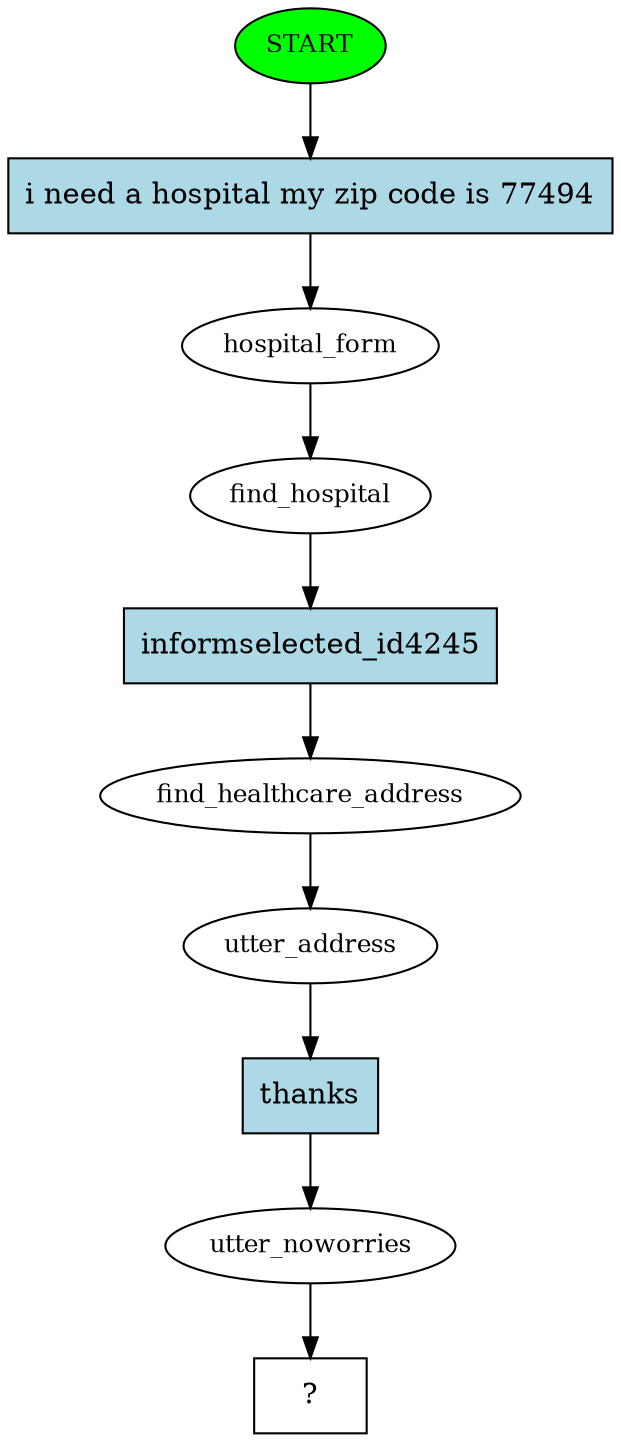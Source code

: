 digraph  {
0 [label=START, fillcolor=green, style=filled, fontsize=12, class="start active"];
1 [label=hospital_form, fontsize=12, class=active];
2 [label=find_hospital, fontsize=12, class=active];
3 [label=find_healthcare_address, fontsize=12, class=active];
4 [label=utter_address, fontsize=12, class=active];
5 [label=utter_noworries, fontsize=12, class=active];
6 [label="  ?  ", shape=rect, class="intent dashed active"];
7 [label="i need a hospital my zip code is 77494", shape=rect, style=filled, fillcolor=lightblue, class="intent active"];
8 [label=informselected_id4245, shape=rect, style=filled, fillcolor=lightblue, class="intent active"];
9 [label=thanks, shape=rect, style=filled, fillcolor=lightblue, class="intent active"];
0 -> 7  [key=0, class=active];
1 -> 2  [key=NONE, label="", class=active];
2 -> 8  [key=0, class=active];
3 -> 4  [key=NONE, label="", class=active];
4 -> 9  [key=0, class=active];
5 -> 6  [key=NONE, label="", class=active];
7 -> 1  [key=0, class=active];
8 -> 3  [key=0, class=active];
9 -> 5  [key=0, class=active];
}
